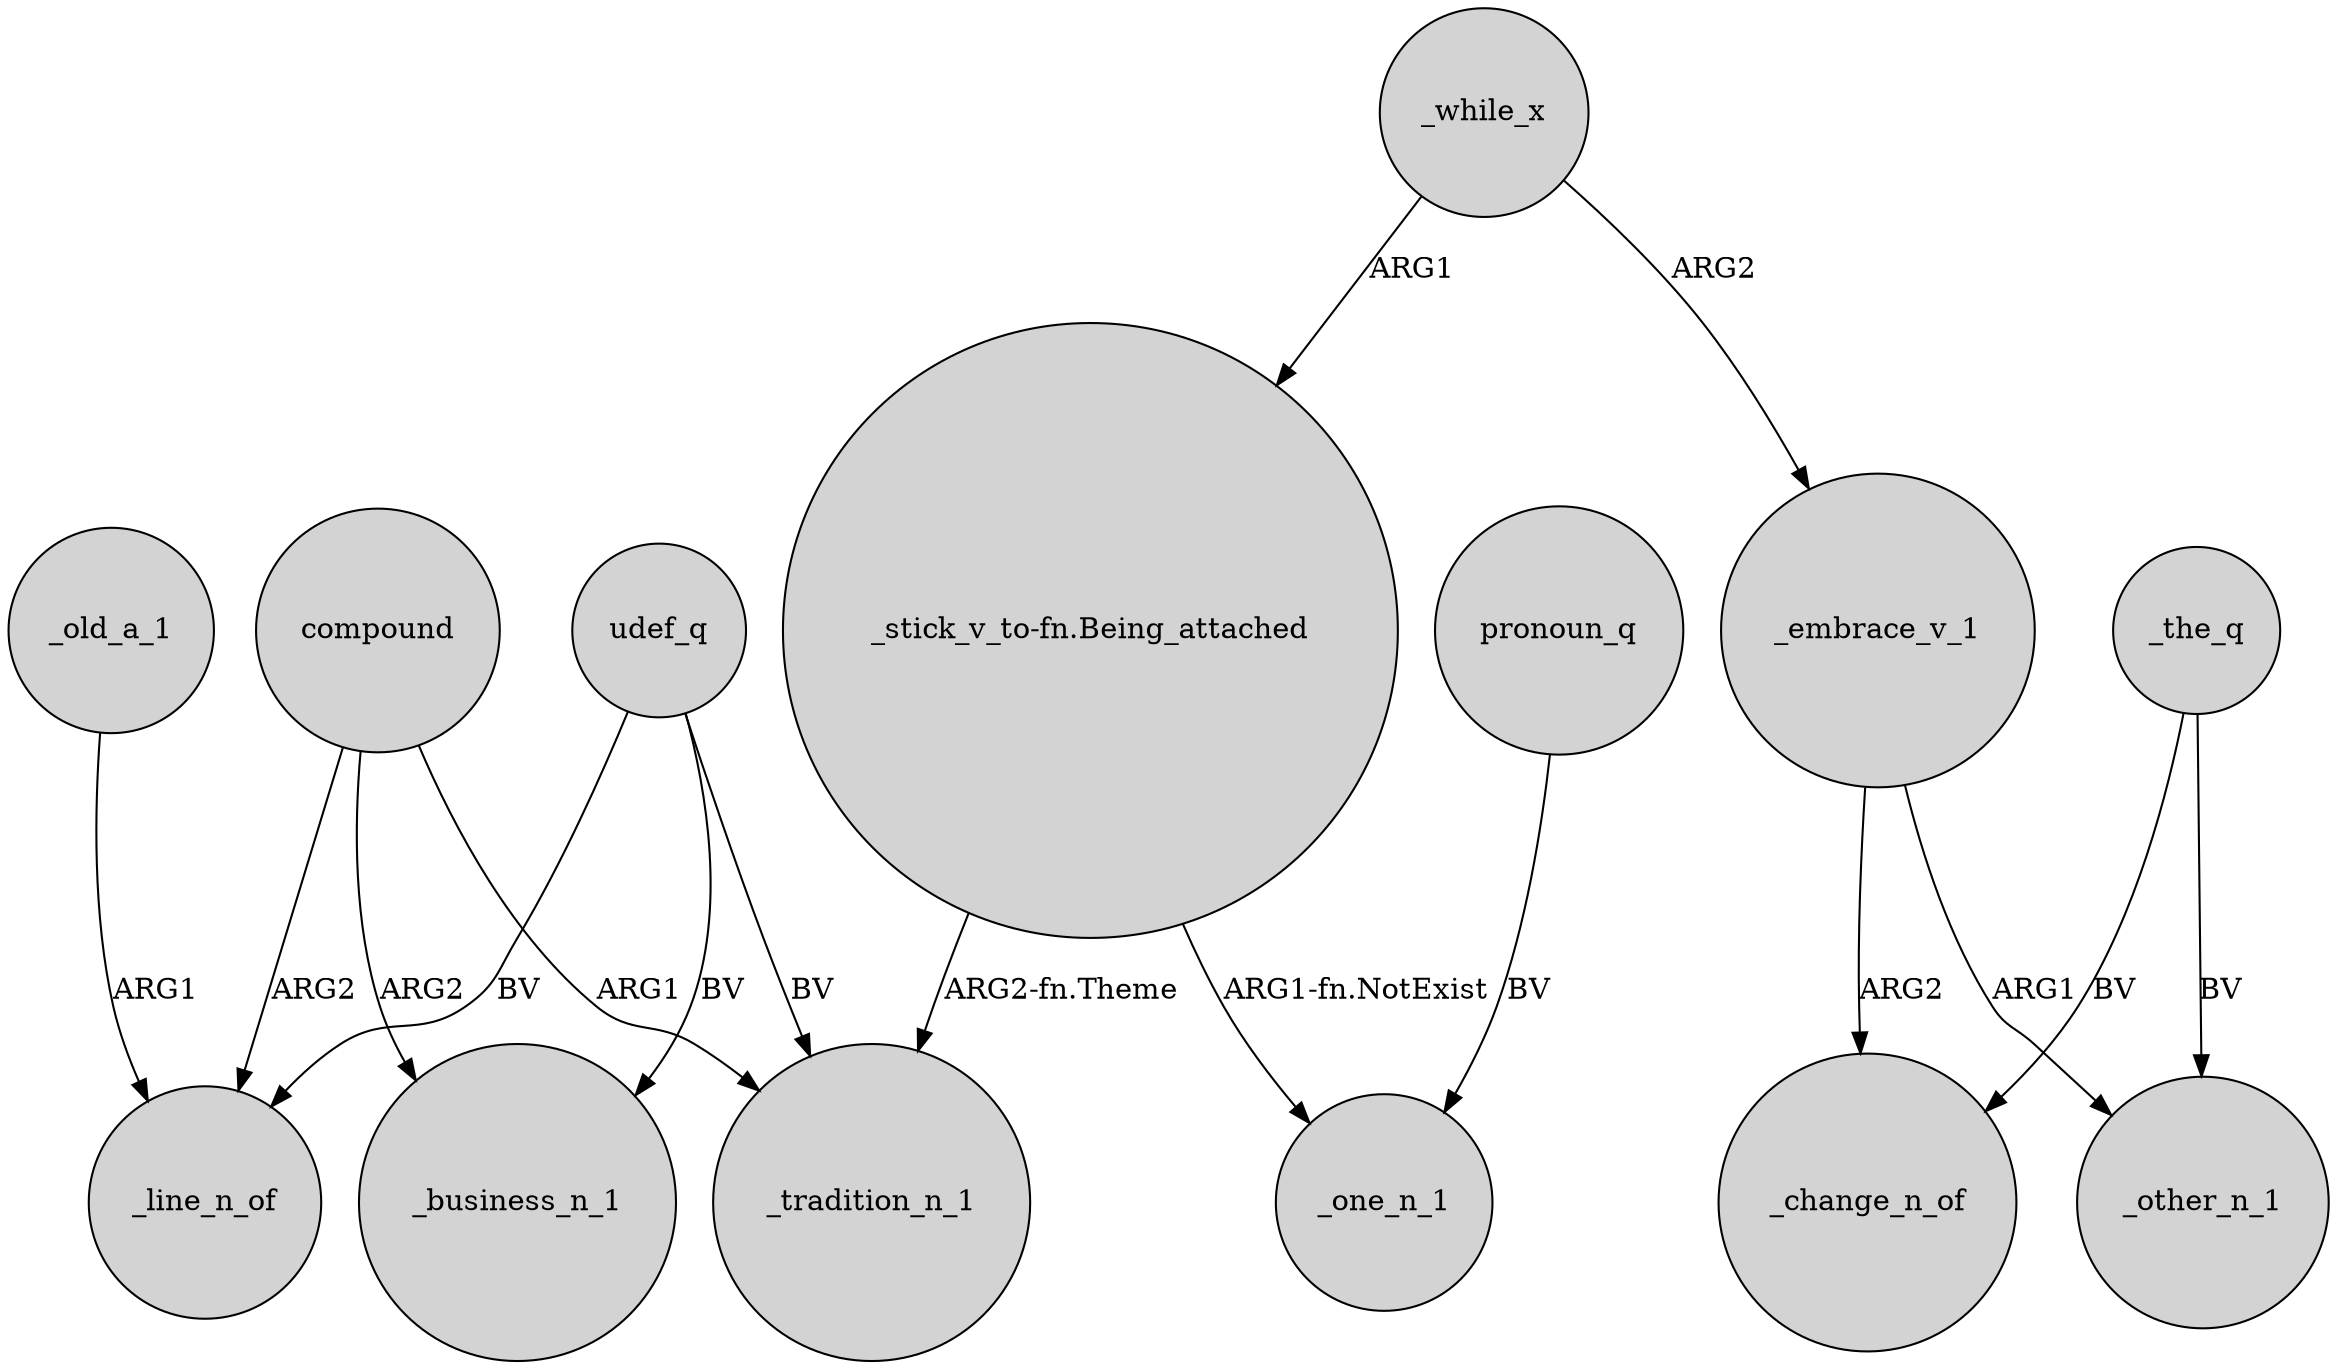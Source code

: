 digraph {
	node [shape=circle style=filled]
	_old_a_1 -> _line_n_of [label=ARG1]
	compound -> _line_n_of [label=ARG2]
	_the_q -> _change_n_of [label=BV]
	udef_q -> _business_n_1 [label=BV]
	compound -> _tradition_n_1 [label=ARG1]
	_the_q -> _other_n_1 [label=BV]
	_while_x -> _embrace_v_1 [label=ARG2]
	"_stick_v_to-fn.Being_attached" -> _one_n_1 [label="ARG1-fn.NotExist"]
	udef_q -> _line_n_of [label=BV]
	_while_x -> "_stick_v_to-fn.Being_attached" [label=ARG1]
	udef_q -> _tradition_n_1 [label=BV]
	compound -> _business_n_1 [label=ARG2]
	pronoun_q -> _one_n_1 [label=BV]
	_embrace_v_1 -> _other_n_1 [label=ARG1]
	_embrace_v_1 -> _change_n_of [label=ARG2]
	"_stick_v_to-fn.Being_attached" -> _tradition_n_1 [label="ARG2-fn.Theme"]
}
